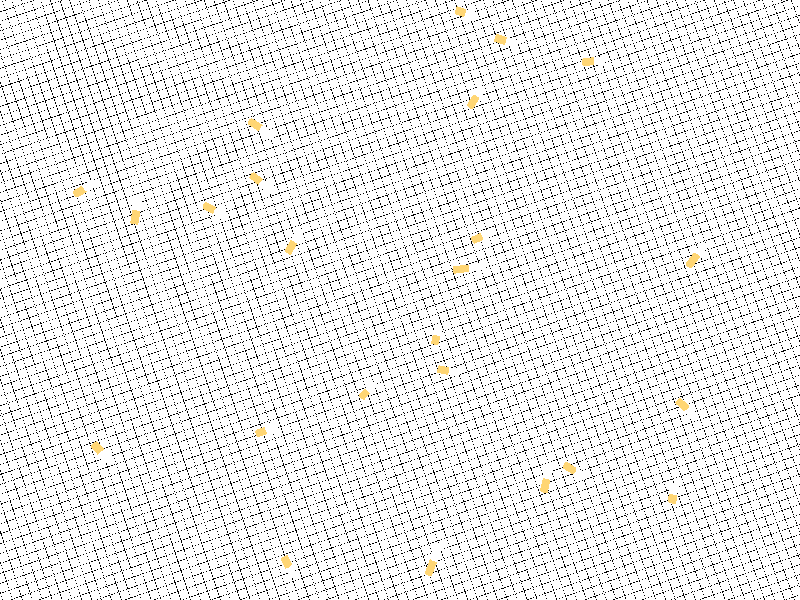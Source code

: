 // POV-Ray 3.6 Scene File "spline_fly1.pov"
// created by Friedrich A. Lohmueller, 2003 
// Demonstrates the Spline_Trans macro of Rune S. Johansen
//------------------------------------------------------------------------
#version 3.6;
global_settings {  assumed_gamma 1.0 }
//------------------------------------------------------------------------
#include "colors.inc"
#include "textures.inc"

#include "math.inc"
#include "transforms.inc"

#include "shapes.inc"
#include "golds.inc"
#include "metals.inc"


//------------------------------------------------------------------------
#declare Camera_1 = camera { 
						     angle 45
                             location  <7.0 , 10.0 ,-10.0>
                             right     x*image_width/image_height
                             look_at   <0.8 , 2.5 , 0.0>
                           }

#declare Camera_2 = camera { 
						     //angle 45
                             location  <0.0 , 65.0 ,0.0>
                             right     x*image_width/image_height
                             look_at   <0.0 , 0.0 , 0.0>
                           }
                
#declare Camera_3 = camera { 
						     //angle 45
                             location  <-0 , 50.0 ,0.0>
                             right     x*image_width/image_height
                             look_at   <0.0 , 0.0 , 0.0>
                           }




//------------------------------------------------------------------------
// sun -------------------------------------------------------------------
light_source{<-100,2500,-1000> color White}
// sky -------------------------------------------------------------------
sky_sphere{ pigment{ gradient <0,1,0>
                     color_map{ [0   color rgb<1,1,1>         ]//White
                                [0.4 color rgb<0.14,0.14,0.56>]//~Navy
                                [0.6 color rgb<0.14,0.14,0.56>]//~Navy
                                [1.0 color rgb<1,1,1>         ]//White
                              }
                     scale 2 }
           } // end of sky_sphere 
//------------------------------------------------------------------------




// ground -----------------------------------------------------------------
//---------------------------------<<< settings of squered plane dimensions
#declare RasterScale = 1.0;
#declare RasterHalfLine  = 0.025;  
#declare RasterHalfLineZ = 0.025; 
//-------------------------------------------------------------------------
#macro Raster(RScale, HLine) 
       pigment{ gradient x scale RScale
                color_map{[0.000   color rgbt<0,0,0,0>]
                          [0+HLine color rgbt<0,0,0,0>]
                          [0+HLine color rgbt<1,1,1,1>]
                          [1-HLine color rgbt<1,1,1,1>]
                          [1-HLine color rgbt<0,0,0,0>]
                          [1.000   color rgbt<0,0,0,0>]} }
       finish { ambient 0.15 diffuse 0.85}
 #end// of Raster(RScale, HLine)-macro    
//-------------------------------------------------------------------------
    

plane { <0,1,0>, 0    // plane with layered textures
        texture { pigment{color White*1.1}
                  finish {ambient 0.45 diffuse 0.85}}
        texture { Raster(RasterScale,RasterHalfLine ) rotate<0,0,0> }
        texture { Raster(RasterScale,RasterHalfLineZ) rotate<0,90,0>}
        rotate<0,0,0>
      }
//------------------------------------------------ end of squered plane XZ

//--------------------------------------------------------------------------
//---------------------------   scenery objects  ---------------------------
//--------------------------------------------------------------------------



//-------------------------------------------
#macro nanomotor (Point, LengthScale, Angle) 
union{

  // ---------------------------------------
  object{
   //Round_Cylinder(A,B,Radius,EdgeRadius,Merge)
   Round_Cylinder(<0,0,-0.2>,<0,0,1>,0.40,0.10,0)
   texture{T_Gold_1A } // end of texture
   no_shadow
   scale<1,1,1>
   rotate<0,0,0>
   translate<0,0,0>
  } //---------------------------------------

  // ---------------------------------------
  object{
   //Round_Cylinder(A,B,Radius,EdgeRadius,Merge)
   Round_Cylinder(<0,0,-1>,<0,0,0.1>,0.401,0.10,0)
   texture {finish {Metal} pigment{White}}
   no_shadow
   scale<1,1,1>
   rotate<0,0,0>
   translate<0,0,0>
  } //---------------------------------------



scale <0 ,0 , LengthScale>   
rotate<0,90,0>
rotate<0,Angle,0>
translate Point
} #end //----------------------------------------------------------


#declare dist = 10;
#declare lscl = 15;
#declare pscl = 10;
#declare originpoint = <400, 0 , 300>;


#declare ptcl = array[28];// start with zero!
#declare lngth = array[28];// start with zero!
#declare ornt = array[28];// start with zero!




#declare ptcl[0] = <313.515, dist, 274.722>;
#declare lngth[0] = 25.077;
#declare ornt[0] = -11.767;

#declare ptcl[1] = <78.5506, dist, 341.037>;
#declare lngth[1] = 21.9267;
#declare ornt[1] = 33.6908;

#declare ptcl[2] = <144.432, dist, 490.536>;
#declare lngth[2] = 17.2308;
#declare ornt[2] = -61.9299;

#declare ptcl[3] = <188.015, dist, 570.607>;
#declare lngth[3] = 14.5116;
#declare ornt[3] = 65.2257;

#declare ptcl[4] = <278.728, dist, 514.354>;
#declare lngth[4] = 18.0458;
#declare ornt[4] = -51.839;

#declare ptcl[5] = <308.628, dist, 511.821>;
#declare lngth[5] = 22.776;
#declare ornt[5] = 57.725;

#declare ptcl[6] = <449.513, dist, 553.377>;
#declare lngth[6] = 25.1758;
#declare ornt[6] = 49.8981;

#declare ptcl[7] = <596.491, dist, 510.301>;
#declare lngth[7] = 16.3399;
#declare ornt[7] = -82.9694;

#declare ptcl[8] = <713.037, dist, 547.295>;
#declare lngth[8] = 22.7768;
#declare ornt[8] = 57.7264;

#declare ptcl[9] = <702.395, dist, 570.101>;
#declare lngth[9] = 17.7011;
#declare ornt[9] = -66.3704;
// 1
#declare ptcl[10] = <369.948, dist, 371.408>;
#declare lngth[10] = 17.7306;
#declare ornt[10] = -30.9626;
//2
#declare ptcl[11] = <369.442, dist, 331.037>;
#declare lngth[11] = 15.4722;
#declare ornt[11] = 58.3923;

#declare ptcl[12] = <457.621, dist, 362.828>;
#declare lngth[12] = 15.8649;
#declare ornt[12] = 26.5651;

#declare ptcl[13] = <572.66, dist, 367.389>;
#declare lngth[13] = 17.231;
#declare ornt[13] = 0.;

#declare ptcl[14] = <745.978, dist, 332.421>;
#declare lngth[14] = 18.6336;
#declare ornt[14] = -67.619;

#declare ptcl[15] = <289.371, dist, 247.283>;
#declare lngth[15] = 16.2486;
#declare ornt[15] = 3.57435;

#declare ptcl[16] = <113.012, dist, 107.412>;
#declare lngth[16] = 16.9905;
#declare ornt[16] = -17.3546;

#declare ptcl[17] = <194.603, dist, 55.7203>;
#declare lngth[17] = 18.8529;
#declare ornt[17] = -36.2544;

#declare ptcl[18] = <226.023, dist, 13.1509>;
#declare lngth[18] = 17.2601;
#declare ornt[18] = -40.237;

#declare ptcl[19] = <245.281, dist, 102.851>;
#declare lngth[19] = 19.4695;
#declare ornt[19] = 38.6605;

#declare ptcl[20] = <474.851, dist, 60.2813>;
#declare lngth[20] = 23.1128;
#declare ornt[20] = -52.1246;

#declare ptcl[21] = <493.602, dist, 115.52>;
#declare lngth[21] = 20.5225;
#declare ornt[21] = -57.0943;

#declare ptcl[22] = <480.933, dist, 186.976>;
#declare lngth[22] = 21.5487;
#declare ornt[22] = 41.1862;

#declare ptcl[23] = <549.854, dist, 128.697>;
#declare lngth[23] = 20.7963;
#declare ornt[23] = -46.9739;

#declare ptcl[24] = <629.925, dist, 100.317>;
#declare lngth[24] = 21.7626;
#declare ornt[24] = 62.241;

#declare ptcl[25] = <629.925, dist, 100.317>;
#declare lngth[25] = 21.7626;
#declare ornt[25] = 62.241;

#declare ptcl[26] = <674.455, dist, 59.5016>;
#declare lngth[26] = 19.148;
#declare ornt[26] = 12.5286;
 
#declare ptcl[27] = <0, dist, 0>;
#declare lngth[27] = 19.148;
#declare ornt[27] = 0; 
 

#declare Nr = 0;     // start
#declare EndNr = 27; // end
#while (Nr< EndNr) 

object{nanomotor((ptcl[Nr] - originpoint)/pscl, lngth[Nr]/lscl, - ornt[Nr])}

#declare Nr = Nr + 1;  // next Nr
#end // --------------- end of loop   -----------------------end














#declare P = array[9];// start with zero!

#declare P[0] = <0, 80, 0>; 
#declare P[1] = <0, 65, 0>;
#declare P[2] = <5.5, 35,  1>;
#declare P[3] = <12, 23, 5>;
#declare P[4] = <2, 11, 13>;
#declare P[5] = <-6., 3, 6>;
#declare P[6] = <-7.6, 1.8, 1>;
#declare P[7] = <-7.5, 1.5, -1>;
#declare P[8] = <-4, 1.5, -0>;


#declare Spline_1 =
  spline {
    natural_spline
   -0.050, P[0],
    0.000, P[1], // start
    0.150, P[2], 
    0.200, P[3], 
    0.370, P[4], 
    0.450, P[5],
    0.500, P[6],  
    0.590, P[7],
    0.610, P[8],// end
  }


#declare r = 0.1;






#declare Camera_4 = camera { 
						     //angle 45
                             location Spline_1(clock*0.500)
                             right     x*image_width/image_height
                             #if (clock*0.500 < 0.480) 
                               look_at   Spline_1(clock*0.500 + 0.005)
                             #else
                               look_at <313.515 - 400, dist, 274.722 - 300> / pscl
                             #end
                           }
                
camera{Camera_4}
